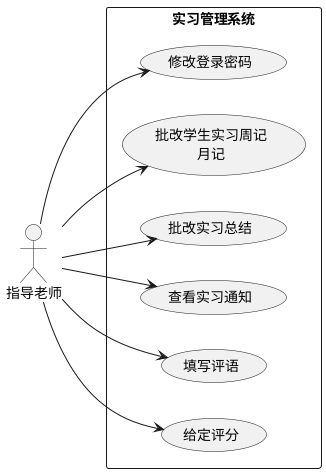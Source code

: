 @startuml
'!theme plain

left to right direction
skinparam packageStyle rectangle
actor 指导老师

rectangle 实习管理系统 {
  usecase (修改登录密码) as UC1
  usecase (批改学生实习周记\n月记) as UC2
  usecase (批改实习总结) as UC3
  usecase (查看实习通知) as UC4
  usecase (填写评语) as UC5
  usecase (给定评分) as UC6
}

指导老师 --> UC1
指导老师 --> UC2
指导老师 --> UC3
指导老师 --> UC4
指导老师 --> UC5
指导老师 --> UC6

@enduml
